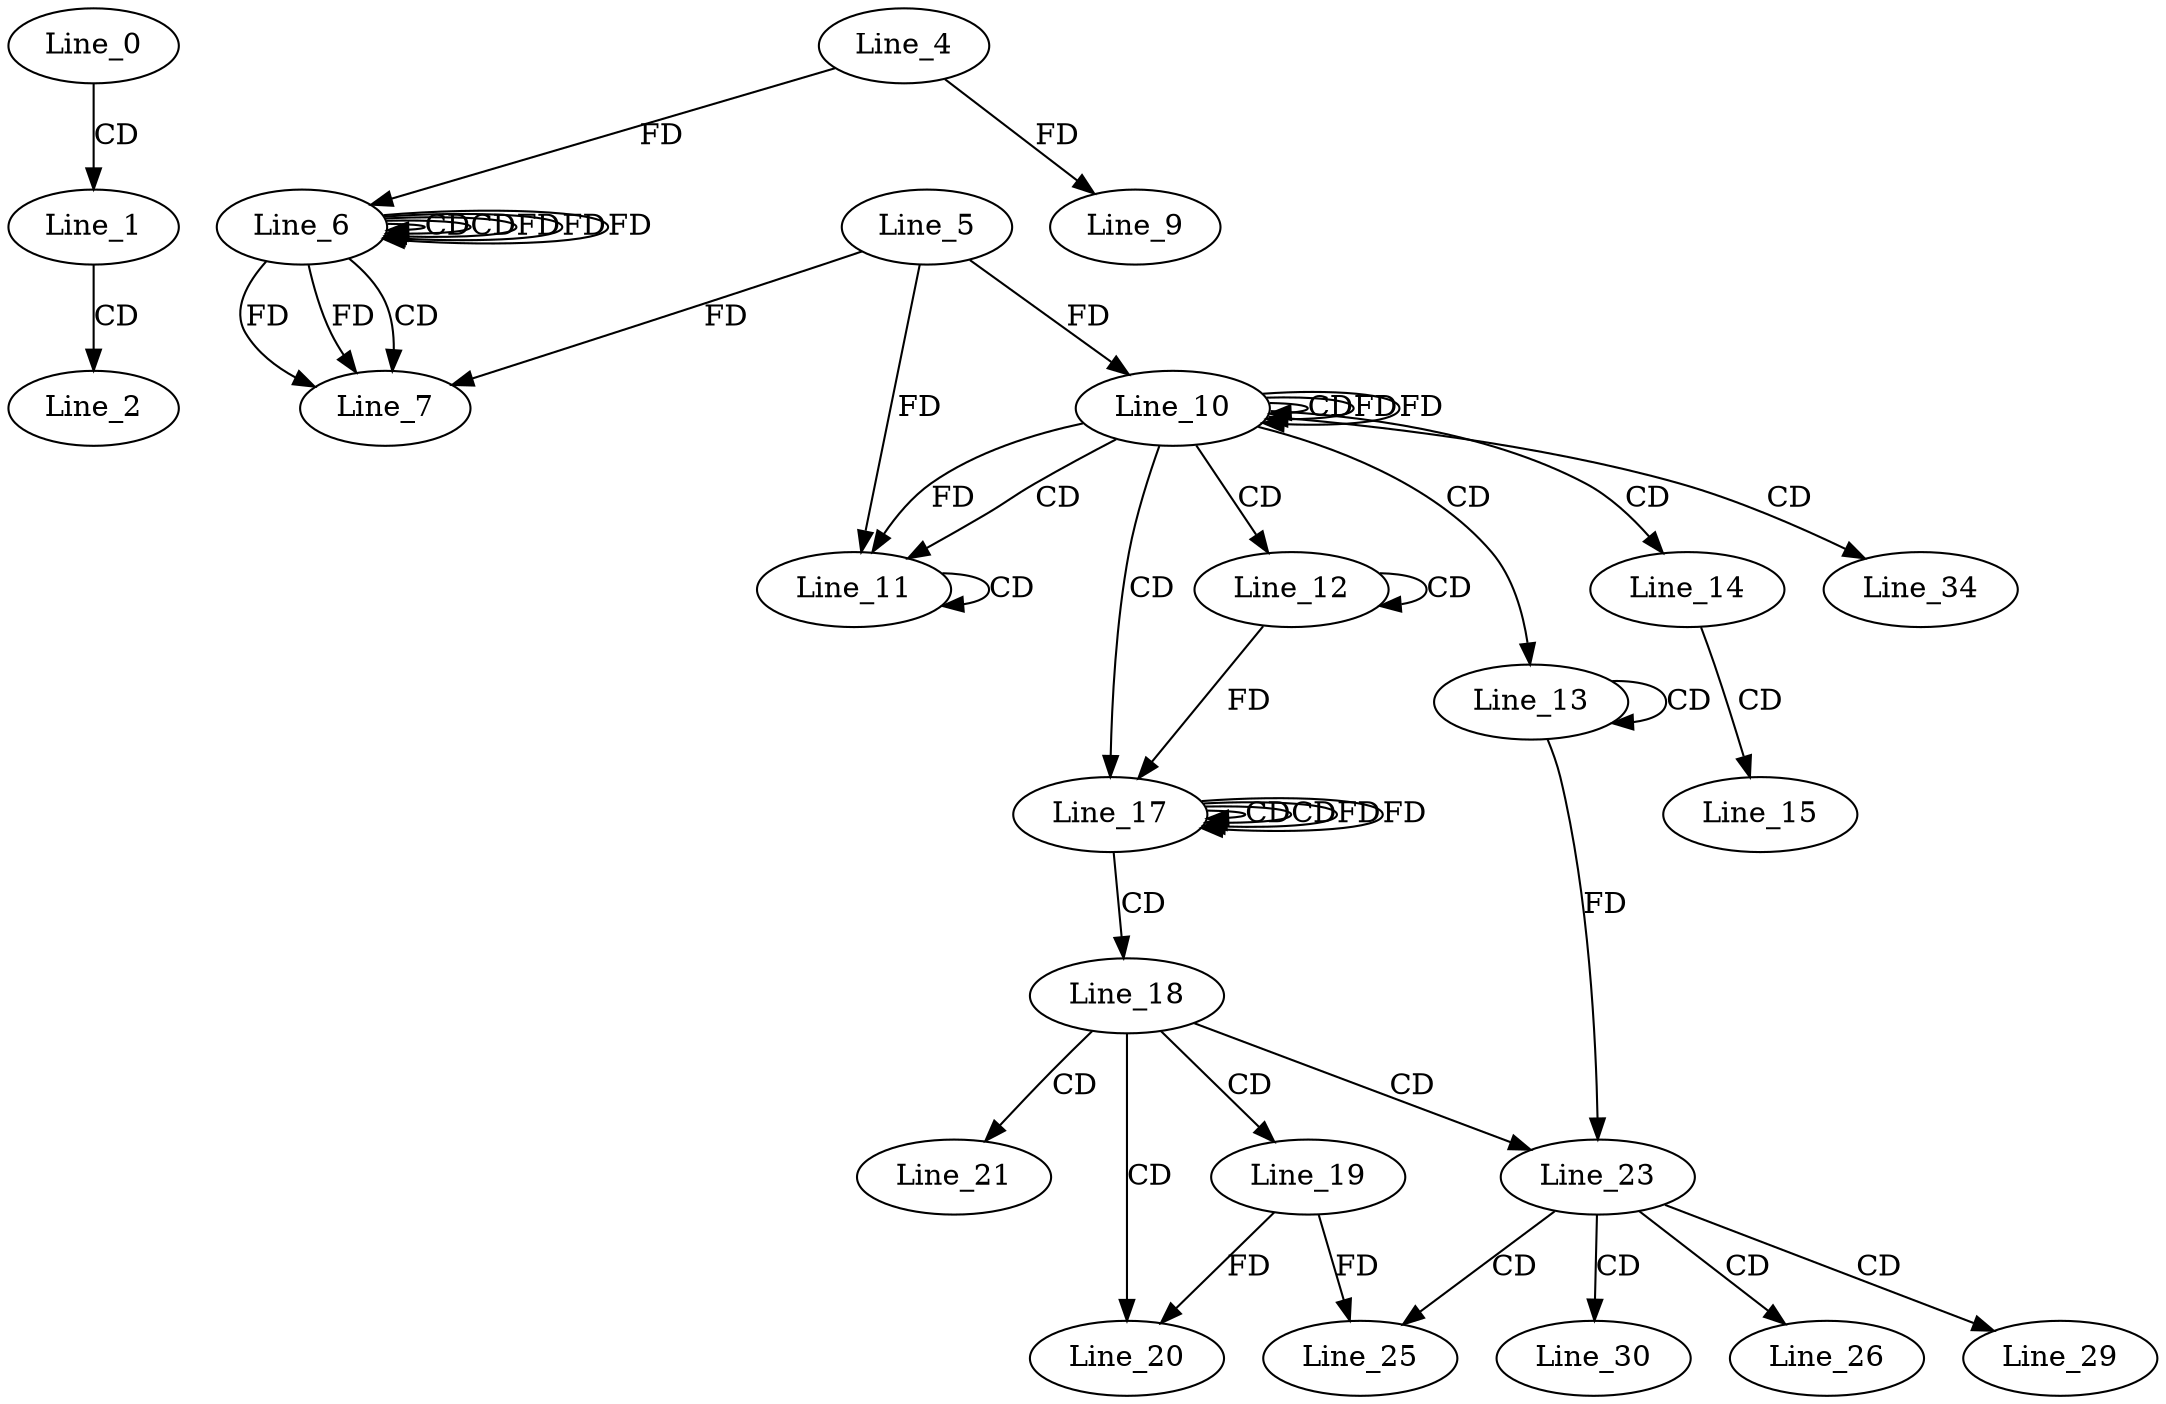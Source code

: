 digraph G {
  Line_0;
  Line_1;
  Line_2;
  Line_6;
  Line_6;
  Line_6;
  Line_4;
  Line_6;
  Line_6;
  Line_7;
  Line_5;
  Line_9;
  Line_10;
  Line_10;
  Line_10;
  Line_10;
  Line_11;
  Line_11;
  Line_11;
  Line_12;
  Line_12;
  Line_13;
  Line_13;
  Line_14;
  Line_15;
  Line_17;
  Line_17;
  Line_17;
  Line_18;
  Line_19;
  Line_20;
  Line_21;
  Line_23;
  Line_25;
  Line_26;
  Line_29;
  Line_30;
  Line_34;
  Line_0 -> Line_1 [ label="CD" ];
  Line_1 -> Line_2 [ label="CD" ];
  Line_6 -> Line_6 [ label="CD" ];
  Line_6 -> Line_6 [ label="CD" ];
  Line_4 -> Line_6 [ label="FD" ];
  Line_6 -> Line_6 [ label="FD" ];
  Line_6 -> Line_7 [ label="CD" ];
  Line_5 -> Line_7 [ label="FD" ];
  Line_6 -> Line_7 [ label="FD" ];
  Line_6 -> Line_7 [ label="FD" ];
  Line_4 -> Line_9 [ label="FD" ];
  Line_10 -> Line_10 [ label="CD" ];
  Line_5 -> Line_10 [ label="FD" ];
  Line_10 -> Line_10 [ label="FD" ];
  Line_10 -> Line_11 [ label="CD" ];
  Line_11 -> Line_11 [ label="CD" ];
  Line_5 -> Line_11 [ label="FD" ];
  Line_10 -> Line_11 [ label="FD" ];
  Line_10 -> Line_12 [ label="CD" ];
  Line_12 -> Line_12 [ label="CD" ];
  Line_10 -> Line_13 [ label="CD" ];
  Line_13 -> Line_13 [ label="CD" ];
  Line_10 -> Line_14 [ label="CD" ];
  Line_14 -> Line_15 [ label="CD" ];
  Line_10 -> Line_17 [ label="CD" ];
  Line_17 -> Line_17 [ label="CD" ];
  Line_12 -> Line_17 [ label="FD" ];
  Line_17 -> Line_17 [ label="CD" ];
  Line_17 -> Line_17 [ label="FD" ];
  Line_17 -> Line_18 [ label="CD" ];
  Line_18 -> Line_19 [ label="CD" ];
  Line_18 -> Line_20 [ label="CD" ];
  Line_19 -> Line_20 [ label="FD" ];
  Line_18 -> Line_21 [ label="CD" ];
  Line_18 -> Line_23 [ label="CD" ];
  Line_13 -> Line_23 [ label="FD" ];
  Line_23 -> Line_25 [ label="CD" ];
  Line_19 -> Line_25 [ label="FD" ];
  Line_23 -> Line_26 [ label="CD" ];
  Line_23 -> Line_29 [ label="CD" ];
  Line_23 -> Line_30 [ label="CD" ];
  Line_10 -> Line_34 [ label="CD" ];
  Line_6 -> Line_6 [ label="FD" ];
  Line_6 -> Line_6 [ label="FD" ];
  Line_10 -> Line_10 [ label="FD" ];
  Line_17 -> Line_17 [ label="FD" ];
}
